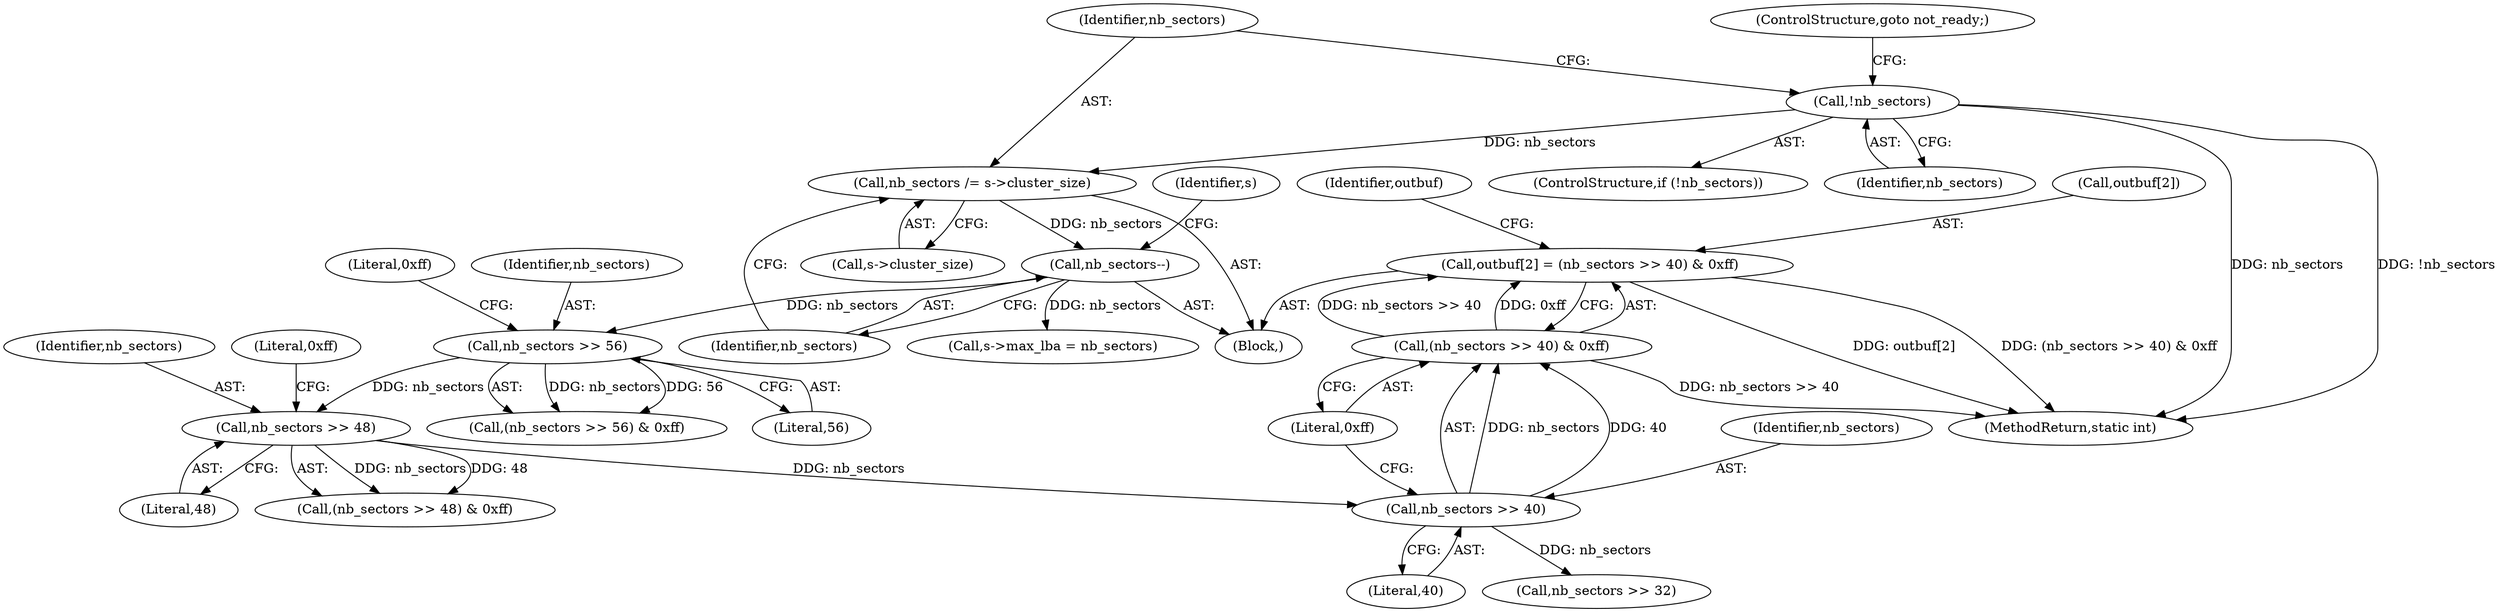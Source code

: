 digraph "0_qemu_7285477ab11831b1cf56e45878a89170dd06d9b9@array" {
"1000510" [label="(Call,outbuf[2] = (nb_sectors >> 40) & 0xff)"];
"1000514" [label="(Call,(nb_sectors >> 40) & 0xff)"];
"1000515" [label="(Call,nb_sectors >> 40)"];
"1000506" [label="(Call,nb_sectors >> 48)"];
"1000497" [label="(Call,nb_sectors >> 56)"];
"1000485" [label="(Call,nb_sectors--)"];
"1000480" [label="(Call,nb_sectors /= s->cluster_size)"];
"1000477" [label="(Call,!nb_sectors)"];
"1000496" [label="(Call,(nb_sectors >> 56) & 0xff)"];
"1000682" [label="(MethodReturn,static int)"];
"1000477" [label="(Call,!nb_sectors)"];
"1000476" [label="(ControlStructure,if (!nb_sectors))"];
"1000517" [label="(Literal,40)"];
"1000524" [label="(Call,nb_sectors >> 32)"];
"1000499" [label="(Literal,56)"];
"1000507" [label="(Identifier,nb_sectors)"];
"1000480" [label="(Call,nb_sectors /= s->cluster_size)"];
"1000509" [label="(Literal,0xff)"];
"1000514" [label="(Call,(nb_sectors >> 40) & 0xff)"];
"1000521" [label="(Identifier,outbuf)"];
"1000508" [label="(Literal,48)"];
"1000505" [label="(Call,(nb_sectors >> 48) & 0xff)"];
"1000489" [label="(Identifier,s)"];
"1000485" [label="(Call,nb_sectors--)"];
"1000510" [label="(Call,outbuf[2] = (nb_sectors >> 40) & 0xff)"];
"1000500" [label="(Literal,0xff)"];
"1000498" [label="(Identifier,nb_sectors)"];
"1000487" [label="(Call,s->max_lba = nb_sectors)"];
"1000515" [label="(Call,nb_sectors >> 40)"];
"1000478" [label="(Identifier,nb_sectors)"];
"1000516" [label="(Identifier,nb_sectors)"];
"1000518" [label="(Literal,0xff)"];
"1000497" [label="(Call,nb_sectors >> 56)"];
"1000482" [label="(Call,s->cluster_size)"];
"1000479" [label="(ControlStructure,goto not_ready;)"];
"1000511" [label="(Call,outbuf[2])"];
"1000506" [label="(Call,nb_sectors >> 48)"];
"1000486" [label="(Identifier,nb_sectors)"];
"1000481" [label="(Identifier,nb_sectors)"];
"1000459" [label="(Block,)"];
"1000510" -> "1000459"  [label="AST: "];
"1000510" -> "1000514"  [label="CFG: "];
"1000511" -> "1000510"  [label="AST: "];
"1000514" -> "1000510"  [label="AST: "];
"1000521" -> "1000510"  [label="CFG: "];
"1000510" -> "1000682"  [label="DDG: (nb_sectors >> 40) & 0xff"];
"1000510" -> "1000682"  [label="DDG: outbuf[2]"];
"1000514" -> "1000510"  [label="DDG: nb_sectors >> 40"];
"1000514" -> "1000510"  [label="DDG: 0xff"];
"1000514" -> "1000518"  [label="CFG: "];
"1000515" -> "1000514"  [label="AST: "];
"1000518" -> "1000514"  [label="AST: "];
"1000514" -> "1000682"  [label="DDG: nb_sectors >> 40"];
"1000515" -> "1000514"  [label="DDG: nb_sectors"];
"1000515" -> "1000514"  [label="DDG: 40"];
"1000515" -> "1000517"  [label="CFG: "];
"1000516" -> "1000515"  [label="AST: "];
"1000517" -> "1000515"  [label="AST: "];
"1000518" -> "1000515"  [label="CFG: "];
"1000506" -> "1000515"  [label="DDG: nb_sectors"];
"1000515" -> "1000524"  [label="DDG: nb_sectors"];
"1000506" -> "1000505"  [label="AST: "];
"1000506" -> "1000508"  [label="CFG: "];
"1000507" -> "1000506"  [label="AST: "];
"1000508" -> "1000506"  [label="AST: "];
"1000509" -> "1000506"  [label="CFG: "];
"1000506" -> "1000505"  [label="DDG: nb_sectors"];
"1000506" -> "1000505"  [label="DDG: 48"];
"1000497" -> "1000506"  [label="DDG: nb_sectors"];
"1000497" -> "1000496"  [label="AST: "];
"1000497" -> "1000499"  [label="CFG: "];
"1000498" -> "1000497"  [label="AST: "];
"1000499" -> "1000497"  [label="AST: "];
"1000500" -> "1000497"  [label="CFG: "];
"1000497" -> "1000496"  [label="DDG: nb_sectors"];
"1000497" -> "1000496"  [label="DDG: 56"];
"1000485" -> "1000497"  [label="DDG: nb_sectors"];
"1000485" -> "1000459"  [label="AST: "];
"1000485" -> "1000486"  [label="CFG: "];
"1000486" -> "1000485"  [label="AST: "];
"1000489" -> "1000485"  [label="CFG: "];
"1000480" -> "1000485"  [label="DDG: nb_sectors"];
"1000485" -> "1000487"  [label="DDG: nb_sectors"];
"1000480" -> "1000459"  [label="AST: "];
"1000480" -> "1000482"  [label="CFG: "];
"1000481" -> "1000480"  [label="AST: "];
"1000482" -> "1000480"  [label="AST: "];
"1000486" -> "1000480"  [label="CFG: "];
"1000477" -> "1000480"  [label="DDG: nb_sectors"];
"1000477" -> "1000476"  [label="AST: "];
"1000477" -> "1000478"  [label="CFG: "];
"1000478" -> "1000477"  [label="AST: "];
"1000479" -> "1000477"  [label="CFG: "];
"1000481" -> "1000477"  [label="CFG: "];
"1000477" -> "1000682"  [label="DDG: !nb_sectors"];
"1000477" -> "1000682"  [label="DDG: nb_sectors"];
}
